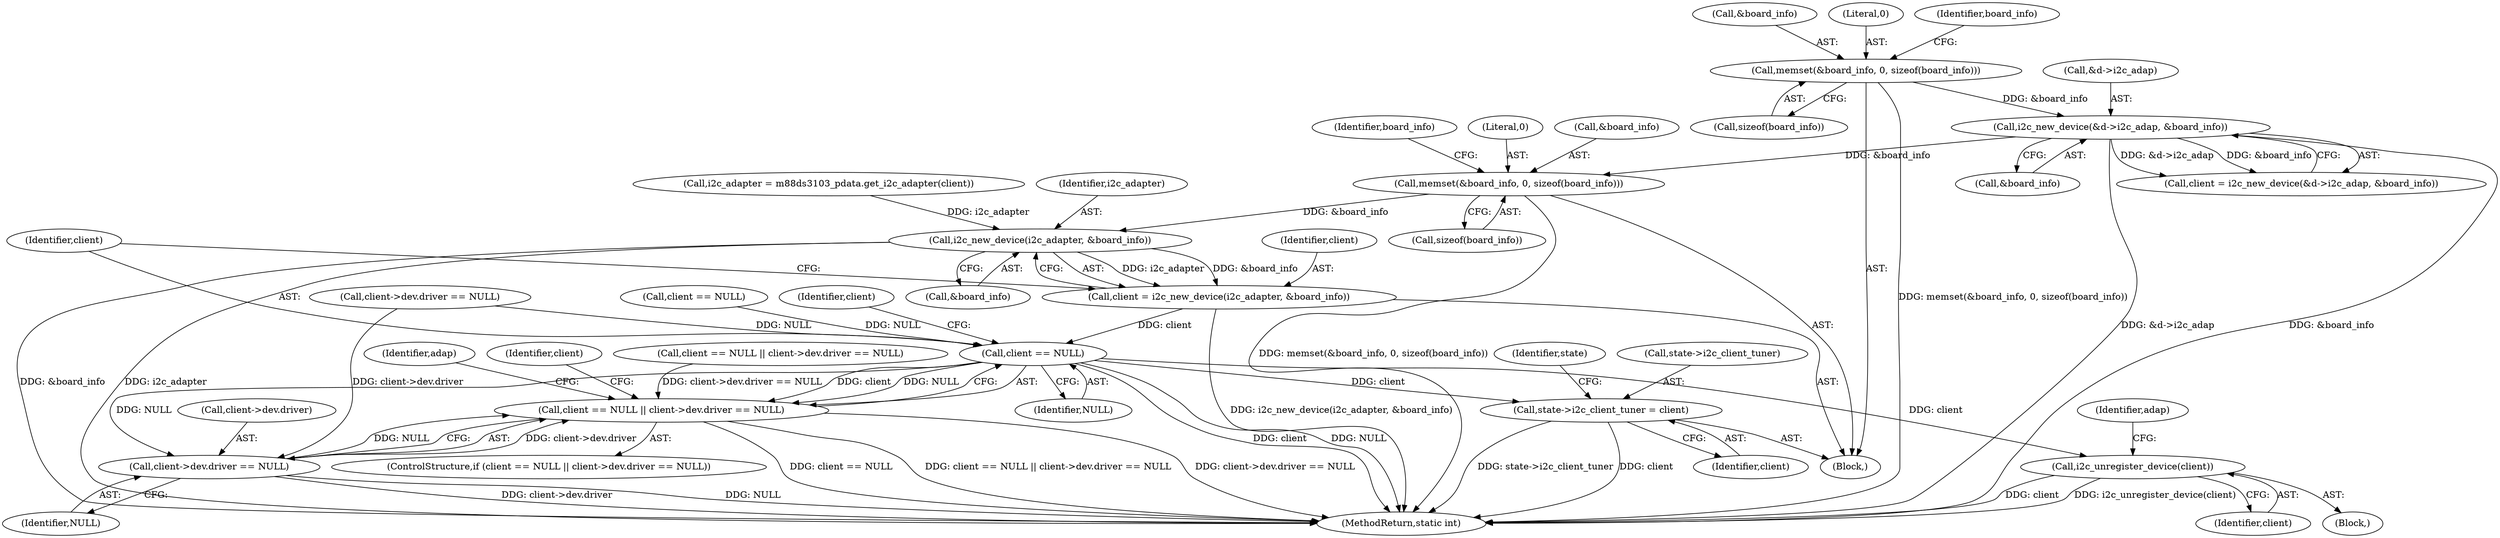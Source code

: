 digraph "0_linux_606142af57dad981b78707234cfbd15f9f7b7125_4@API" {
"1000462" [label="(Call,memset(&board_info, 0, sizeof(board_info)))"];
"1000394" [label="(Call,i2c_new_device(&d->i2c_adap, &board_info))"];
"1000367" [label="(Call,memset(&board_info, 0, sizeof(board_info)))"];
"1000489" [label="(Call,i2c_new_device(i2c_adapter, &board_info))"];
"1000487" [label="(Call,client = i2c_new_device(i2c_adapter, &board_info))"];
"1000495" [label="(Call,client == NULL)"];
"1000494" [label="(Call,client == NULL || client->dev.driver == NULL)"];
"1000498" [label="(Call,client->dev.driver == NULL)"];
"1000528" [label="(Call,i2c_unregister_device(client))"];
"1000566" [label="(Call,state->i2c_client_tuner = client)"];
"1000529" [label="(Identifier,client)"];
"1000371" [label="(Call,sizeof(board_info))"];
"1000399" [label="(Call,&board_info)"];
"1000368" [label="(Call,&board_info)"];
"1000573" [label="(Identifier,state)"];
"1000570" [label="(Identifier,client)"];
"1000403" [label="(Call,client == NULL)"];
"1000501" [label="(Identifier,client)"];
"1000528" [label="(Call,i2c_unregister_device(client))"];
"1000523" [label="(Identifier,client)"];
"1000499" [label="(Call,client->dev.driver)"];
"1000489" [label="(Call,i2c_new_device(i2c_adapter, &board_info))"];
"1000466" [label="(Call,sizeof(board_info))"];
"1000402" [label="(Call,client == NULL || client->dev.driver == NULL)"];
"1000465" [label="(Literal,0)"];
"1000496" [label="(Identifier,client)"];
"1000504" [label="(Identifier,NULL)"];
"1000527" [label="(Block,)"];
"1000394" [label="(Call,i2c_new_device(&d->i2c_adap, &board_info))"];
"1000367" [label="(Call,memset(&board_info, 0, sizeof(board_info)))"];
"1000395" [label="(Call,&d->i2c_adap)"];
"1000491" [label="(Call,&board_info)"];
"1000463" [label="(Call,&board_info)"];
"1000493" [label="(ControlStructure,if (client == NULL || client->dev.driver == NULL))"];
"1000497" [label="(Identifier,NULL)"];
"1000510" [label="(Identifier,adap)"];
"1000406" [label="(Call,client->dev.driver == NULL)"];
"1000442" [label="(Call,i2c_adapter = m88ds3103_pdata.get_i2c_adapter(client))"];
"1000566" [label="(Call,state->i2c_client_tuner = client)"];
"1000494" [label="(Call,client == NULL || client->dev.driver == NULL)"];
"1000462" [label="(Call,memset(&board_info, 0, sizeof(board_info)))"];
"1000470" [label="(Identifier,board_info)"];
"1000534" [label="(Identifier,adap)"];
"1000487" [label="(Call,client = i2c_new_device(i2c_adapter, &board_info))"];
"1000392" [label="(Call,client = i2c_new_device(&d->i2c_adap, &board_info))"];
"1000606" [label="(MethodReturn,static int)"];
"1000370" [label="(Literal,0)"];
"1000498" [label="(Call,client->dev.driver == NULL)"];
"1000495" [label="(Call,client == NULL)"];
"1000106" [label="(Block,)"];
"1000567" [label="(Call,state->i2c_client_tuner)"];
"1000375" [label="(Identifier,board_info)"];
"1000490" [label="(Identifier,i2c_adapter)"];
"1000488" [label="(Identifier,client)"];
"1000462" -> "1000106"  [label="AST: "];
"1000462" -> "1000466"  [label="CFG: "];
"1000463" -> "1000462"  [label="AST: "];
"1000465" -> "1000462"  [label="AST: "];
"1000466" -> "1000462"  [label="AST: "];
"1000470" -> "1000462"  [label="CFG: "];
"1000462" -> "1000606"  [label="DDG: memset(&board_info, 0, sizeof(board_info))"];
"1000394" -> "1000462"  [label="DDG: &board_info"];
"1000462" -> "1000489"  [label="DDG: &board_info"];
"1000394" -> "1000392"  [label="AST: "];
"1000394" -> "1000399"  [label="CFG: "];
"1000395" -> "1000394"  [label="AST: "];
"1000399" -> "1000394"  [label="AST: "];
"1000392" -> "1000394"  [label="CFG: "];
"1000394" -> "1000606"  [label="DDG: &board_info"];
"1000394" -> "1000606"  [label="DDG: &d->i2c_adap"];
"1000394" -> "1000392"  [label="DDG: &d->i2c_adap"];
"1000394" -> "1000392"  [label="DDG: &board_info"];
"1000367" -> "1000394"  [label="DDG: &board_info"];
"1000367" -> "1000106"  [label="AST: "];
"1000367" -> "1000371"  [label="CFG: "];
"1000368" -> "1000367"  [label="AST: "];
"1000370" -> "1000367"  [label="AST: "];
"1000371" -> "1000367"  [label="AST: "];
"1000375" -> "1000367"  [label="CFG: "];
"1000367" -> "1000606"  [label="DDG: memset(&board_info, 0, sizeof(board_info))"];
"1000489" -> "1000487"  [label="AST: "];
"1000489" -> "1000491"  [label="CFG: "];
"1000490" -> "1000489"  [label="AST: "];
"1000491" -> "1000489"  [label="AST: "];
"1000487" -> "1000489"  [label="CFG: "];
"1000489" -> "1000606"  [label="DDG: &board_info"];
"1000489" -> "1000606"  [label="DDG: i2c_adapter"];
"1000489" -> "1000487"  [label="DDG: i2c_adapter"];
"1000489" -> "1000487"  [label="DDG: &board_info"];
"1000442" -> "1000489"  [label="DDG: i2c_adapter"];
"1000487" -> "1000106"  [label="AST: "];
"1000488" -> "1000487"  [label="AST: "];
"1000496" -> "1000487"  [label="CFG: "];
"1000487" -> "1000606"  [label="DDG: i2c_new_device(i2c_adapter, &board_info)"];
"1000487" -> "1000495"  [label="DDG: client"];
"1000495" -> "1000494"  [label="AST: "];
"1000495" -> "1000497"  [label="CFG: "];
"1000496" -> "1000495"  [label="AST: "];
"1000497" -> "1000495"  [label="AST: "];
"1000501" -> "1000495"  [label="CFG: "];
"1000494" -> "1000495"  [label="CFG: "];
"1000495" -> "1000606"  [label="DDG: client"];
"1000495" -> "1000606"  [label="DDG: NULL"];
"1000495" -> "1000494"  [label="DDG: client"];
"1000495" -> "1000494"  [label="DDG: NULL"];
"1000403" -> "1000495"  [label="DDG: NULL"];
"1000406" -> "1000495"  [label="DDG: NULL"];
"1000495" -> "1000498"  [label="DDG: NULL"];
"1000495" -> "1000528"  [label="DDG: client"];
"1000495" -> "1000566"  [label="DDG: client"];
"1000494" -> "1000493"  [label="AST: "];
"1000494" -> "1000498"  [label="CFG: "];
"1000498" -> "1000494"  [label="AST: "];
"1000510" -> "1000494"  [label="CFG: "];
"1000523" -> "1000494"  [label="CFG: "];
"1000494" -> "1000606"  [label="DDG: client == NULL || client->dev.driver == NULL"];
"1000494" -> "1000606"  [label="DDG: client->dev.driver == NULL"];
"1000494" -> "1000606"  [label="DDG: client == NULL"];
"1000402" -> "1000494"  [label="DDG: client->dev.driver == NULL"];
"1000498" -> "1000494"  [label="DDG: client->dev.driver"];
"1000498" -> "1000494"  [label="DDG: NULL"];
"1000498" -> "1000504"  [label="CFG: "];
"1000499" -> "1000498"  [label="AST: "];
"1000504" -> "1000498"  [label="AST: "];
"1000498" -> "1000606"  [label="DDG: client->dev.driver"];
"1000498" -> "1000606"  [label="DDG: NULL"];
"1000406" -> "1000498"  [label="DDG: client->dev.driver"];
"1000528" -> "1000527"  [label="AST: "];
"1000528" -> "1000529"  [label="CFG: "];
"1000529" -> "1000528"  [label="AST: "];
"1000534" -> "1000528"  [label="CFG: "];
"1000528" -> "1000606"  [label="DDG: i2c_unregister_device(client)"];
"1000528" -> "1000606"  [label="DDG: client"];
"1000566" -> "1000106"  [label="AST: "];
"1000566" -> "1000570"  [label="CFG: "];
"1000567" -> "1000566"  [label="AST: "];
"1000570" -> "1000566"  [label="AST: "];
"1000573" -> "1000566"  [label="CFG: "];
"1000566" -> "1000606"  [label="DDG: state->i2c_client_tuner"];
"1000566" -> "1000606"  [label="DDG: client"];
}

